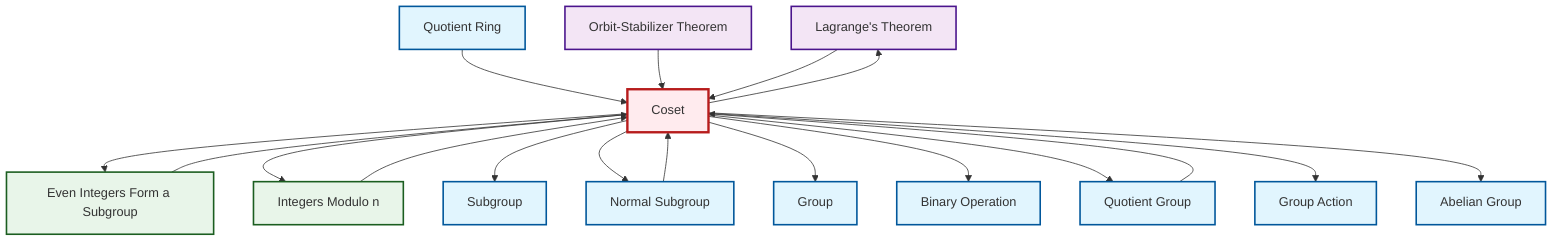 graph TD
    classDef definition fill:#e1f5fe,stroke:#01579b,stroke-width:2px
    classDef theorem fill:#f3e5f5,stroke:#4a148c,stroke-width:2px
    classDef axiom fill:#fff3e0,stroke:#e65100,stroke-width:2px
    classDef example fill:#e8f5e9,stroke:#1b5e20,stroke-width:2px
    classDef current fill:#ffebee,stroke:#b71c1c,stroke-width:3px
    thm-lagrange["Lagrange's Theorem"]:::theorem
    def-coset["Coset"]:::definition
    def-binary-operation["Binary Operation"]:::definition
    def-normal-subgroup["Normal Subgroup"]:::definition
    def-subgroup["Subgroup"]:::definition
    def-group["Group"]:::definition
    thm-orbit-stabilizer["Orbit-Stabilizer Theorem"]:::theorem
    def-abelian-group["Abelian Group"]:::definition
    ex-even-integers-subgroup["Even Integers Form a Subgroup"]:::example
    def-quotient-ring["Quotient Ring"]:::definition
    def-quotient-group["Quotient Group"]:::definition
    def-group-action["Group Action"]:::definition
    ex-quotient-integers-mod-n["Integers Modulo n"]:::example
    def-quotient-ring --> def-coset
    def-normal-subgroup --> def-coset
    def-coset --> ex-even-integers-subgroup
    def-coset --> thm-lagrange
    def-coset --> ex-quotient-integers-mod-n
    def-quotient-group --> def-coset
    def-coset --> def-subgroup
    ex-even-integers-subgroup --> def-coset
    def-coset --> def-normal-subgroup
    thm-orbit-stabilizer --> def-coset
    thm-lagrange --> def-coset
    def-coset --> def-group
    def-coset --> def-binary-operation
    def-coset --> def-quotient-group
    def-coset --> def-group-action
    def-coset --> def-abelian-group
    ex-quotient-integers-mod-n --> def-coset
    class def-coset current
